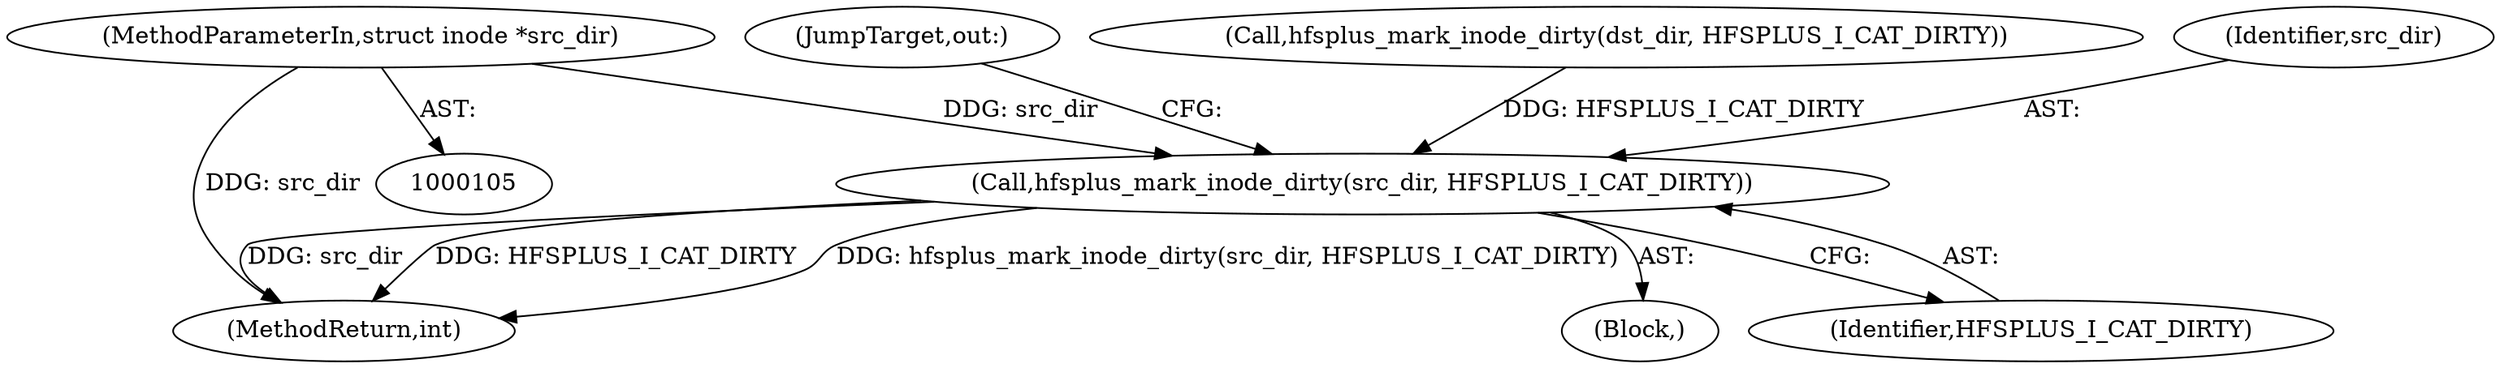 digraph "0_linux_6f24f892871acc47b40dd594c63606a17c714f77@pointer" {
"1000107" [label="(MethodParameterIn,struct inode *src_dir)"];
"1000376" [label="(Call,hfsplus_mark_inode_dirty(src_dir, HFSPLUS_I_CAT_DIRTY))"];
"1000376" [label="(Call,hfsplus_mark_inode_dirty(src_dir, HFSPLUS_I_CAT_DIRTY))"];
"1000379" [label="(JumpTarget,out:)"];
"1000373" [label="(Call,hfsplus_mark_inode_dirty(dst_dir, HFSPLUS_I_CAT_DIRTY))"];
"1000389" [label="(MethodReturn,int)"];
"1000107" [label="(MethodParameterIn,struct inode *src_dir)"];
"1000111" [label="(Block,)"];
"1000377" [label="(Identifier,src_dir)"];
"1000378" [label="(Identifier,HFSPLUS_I_CAT_DIRTY)"];
"1000107" -> "1000105"  [label="AST: "];
"1000107" -> "1000389"  [label="DDG: src_dir"];
"1000107" -> "1000376"  [label="DDG: src_dir"];
"1000376" -> "1000111"  [label="AST: "];
"1000376" -> "1000378"  [label="CFG: "];
"1000377" -> "1000376"  [label="AST: "];
"1000378" -> "1000376"  [label="AST: "];
"1000379" -> "1000376"  [label="CFG: "];
"1000376" -> "1000389"  [label="DDG: hfsplus_mark_inode_dirty(src_dir, HFSPLUS_I_CAT_DIRTY)"];
"1000376" -> "1000389"  [label="DDG: src_dir"];
"1000376" -> "1000389"  [label="DDG: HFSPLUS_I_CAT_DIRTY"];
"1000373" -> "1000376"  [label="DDG: HFSPLUS_I_CAT_DIRTY"];
}
